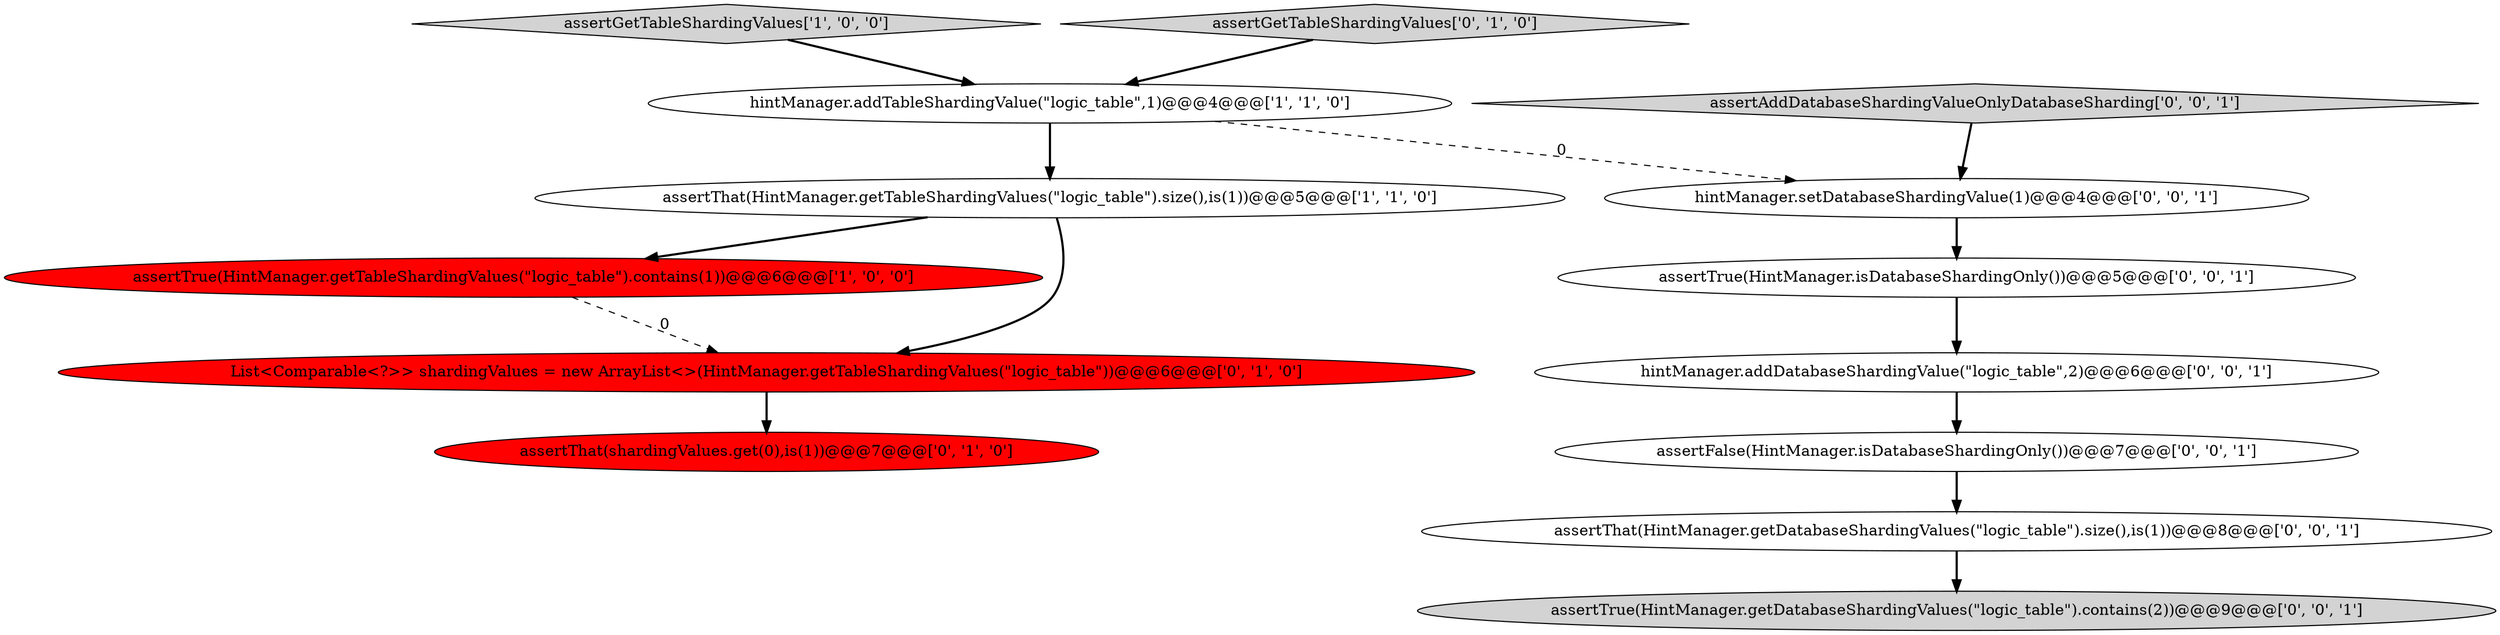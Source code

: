 digraph {
3 [style = filled, label = "assertGetTableShardingValues['1', '0', '0']", fillcolor = lightgray, shape = diamond image = "AAA0AAABBB1BBB"];
11 [style = filled, label = "assertTrue(HintManager.getDatabaseShardingValues(\"logic_table\").contains(2))@@@9@@@['0', '0', '1']", fillcolor = lightgray, shape = ellipse image = "AAA0AAABBB3BBB"];
12 [style = filled, label = "assertTrue(HintManager.isDatabaseShardingOnly())@@@5@@@['0', '0', '1']", fillcolor = white, shape = ellipse image = "AAA0AAABBB3BBB"];
6 [style = filled, label = "assertThat(shardingValues.get(0),is(1))@@@7@@@['0', '1', '0']", fillcolor = red, shape = ellipse image = "AAA1AAABBB2BBB"];
9 [style = filled, label = "assertAddDatabaseShardingValueOnlyDatabaseSharding['0', '0', '1']", fillcolor = lightgray, shape = diamond image = "AAA0AAABBB3BBB"];
0 [style = filled, label = "hintManager.addTableShardingValue(\"logic_table\",1)@@@4@@@['1', '1', '0']", fillcolor = white, shape = ellipse image = "AAA0AAABBB1BBB"];
2 [style = filled, label = "assertTrue(HintManager.getTableShardingValues(\"logic_table\").contains(1))@@@6@@@['1', '0', '0']", fillcolor = red, shape = ellipse image = "AAA1AAABBB1BBB"];
13 [style = filled, label = "assertFalse(HintManager.isDatabaseShardingOnly())@@@7@@@['0', '0', '1']", fillcolor = white, shape = ellipse image = "AAA0AAABBB3BBB"];
4 [style = filled, label = "assertGetTableShardingValues['0', '1', '0']", fillcolor = lightgray, shape = diamond image = "AAA0AAABBB2BBB"];
10 [style = filled, label = "hintManager.setDatabaseShardingValue(1)@@@4@@@['0', '0', '1']", fillcolor = white, shape = ellipse image = "AAA0AAABBB3BBB"];
5 [style = filled, label = "List<Comparable<?>> shardingValues = new ArrayList<>(HintManager.getTableShardingValues(\"logic_table\"))@@@6@@@['0', '1', '0']", fillcolor = red, shape = ellipse image = "AAA1AAABBB2BBB"];
8 [style = filled, label = "hintManager.addDatabaseShardingValue(\"logic_table\",2)@@@6@@@['0', '0', '1']", fillcolor = white, shape = ellipse image = "AAA0AAABBB3BBB"];
1 [style = filled, label = "assertThat(HintManager.getTableShardingValues(\"logic_table\").size(),is(1))@@@5@@@['1', '1', '0']", fillcolor = white, shape = ellipse image = "AAA0AAABBB1BBB"];
7 [style = filled, label = "assertThat(HintManager.getDatabaseShardingValues(\"logic_table\").size(),is(1))@@@8@@@['0', '0', '1']", fillcolor = white, shape = ellipse image = "AAA0AAABBB3BBB"];
1->5 [style = bold, label=""];
2->5 [style = dashed, label="0"];
1->2 [style = bold, label=""];
7->11 [style = bold, label=""];
5->6 [style = bold, label=""];
9->10 [style = bold, label=""];
10->12 [style = bold, label=""];
12->8 [style = bold, label=""];
0->1 [style = bold, label=""];
13->7 [style = bold, label=""];
0->10 [style = dashed, label="0"];
3->0 [style = bold, label=""];
8->13 [style = bold, label=""];
4->0 [style = bold, label=""];
}
